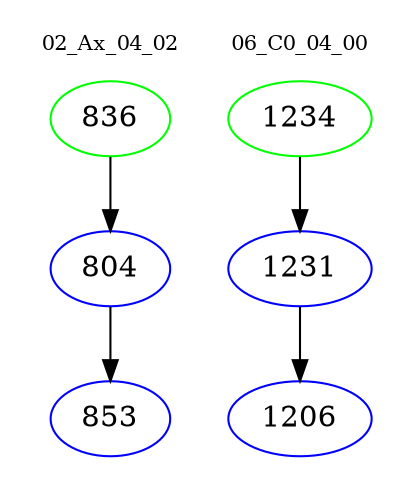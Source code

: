 digraph{
subgraph cluster_0 {
color = white
label = "02_Ax_04_02";
fontsize=10;
T0_836 [label="836", color="green"]
T0_836 -> T0_804 [color="black"]
T0_804 [label="804", color="blue"]
T0_804 -> T0_853 [color="black"]
T0_853 [label="853", color="blue"]
}
subgraph cluster_1 {
color = white
label = "06_C0_04_00";
fontsize=10;
T1_1234 [label="1234", color="green"]
T1_1234 -> T1_1231 [color="black"]
T1_1231 [label="1231", color="blue"]
T1_1231 -> T1_1206 [color="black"]
T1_1206 [label="1206", color="blue"]
}
}
